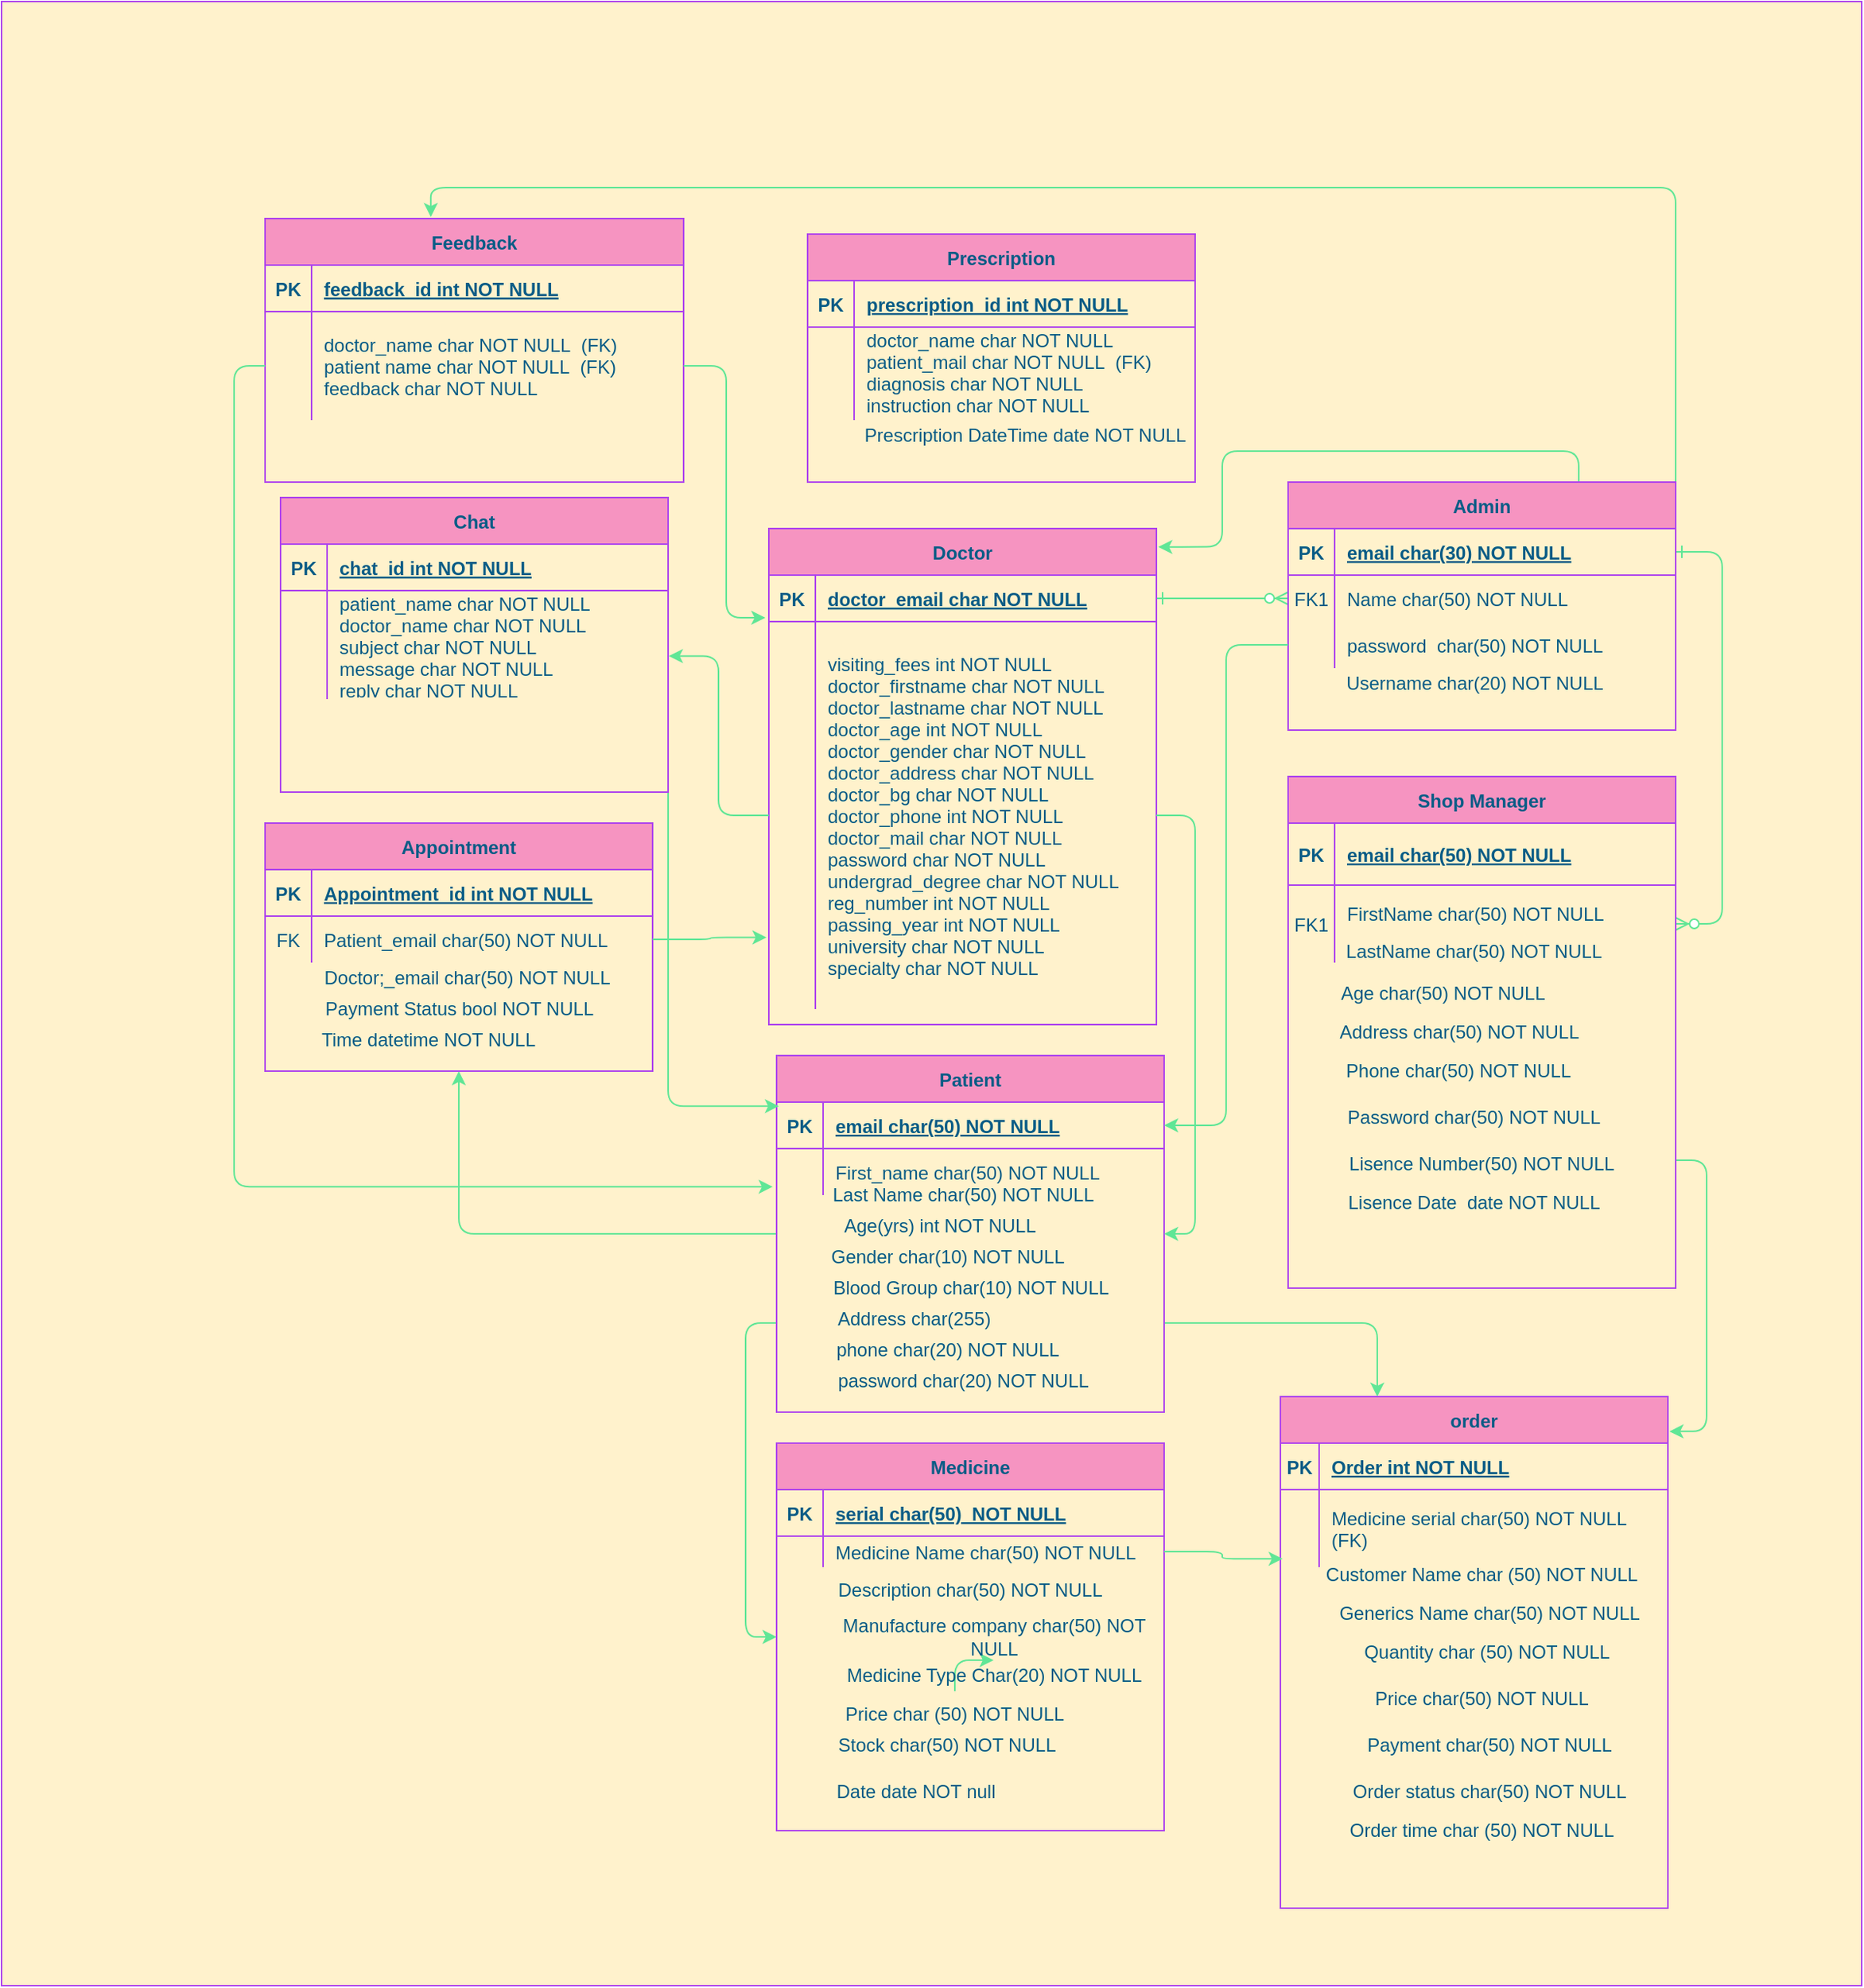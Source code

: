 <mxfile version="15.6.2" type="github">
  <diagram id="R2lEEEUBdFMjLlhIrx00" name="Page-1">
    <mxGraphModel dx="2128" dy="1639" grid="1" gridSize="10" guides="1" tooltips="1" connect="1" arrows="1" fold="1" page="1" pageScale="1" pageWidth="850" pageHeight="1100" math="0" shadow="0" extFonts="Permanent Marker^https://fonts.googleapis.com/css?family=Permanent+Marker">
      <root>
        <mxCell id="0" />
        <mxCell id="1" parent="0" />
        <mxCell id="7vrFoq9NtRcF2gPejOXU-40" value="" style="rounded=0;whiteSpace=wrap;html=1;sketch=0;fontColor=#095C86;strokeColor=#AF45ED;fillColor=#FFF2CC;" vertex="1" parent="1">
          <mxGeometry x="-380" y="-220" width="1200" height="1280" as="geometry" />
        </mxCell>
        <mxCell id="C-vyLk0tnHw3VtMMgP7b-1" value="" style="edgeStyle=entityRelationEdgeStyle;endArrow=ERzeroToMany;startArrow=ERone;endFill=1;startFill=0;strokeColor=#60E696;fontColor=#095C86;" parent="1" source="C-vyLk0tnHw3VtMMgP7b-24" target="C-vyLk0tnHw3VtMMgP7b-6" edge="1">
          <mxGeometry width="100" height="100" relative="1" as="geometry">
            <mxPoint x="340" y="720" as="sourcePoint" />
            <mxPoint x="440" y="620" as="targetPoint" />
          </mxGeometry>
        </mxCell>
        <mxCell id="C-vyLk0tnHw3VtMMgP7b-12" value="" style="edgeStyle=entityRelationEdgeStyle;endArrow=ERzeroToMany;startArrow=ERone;endFill=1;startFill=0;strokeColor=#60E696;fontColor=#095C86;" parent="1" source="C-vyLk0tnHw3VtMMgP7b-3" target="C-vyLk0tnHw3VtMMgP7b-17" edge="1">
          <mxGeometry width="100" height="100" relative="1" as="geometry">
            <mxPoint x="400" y="180" as="sourcePoint" />
            <mxPoint x="460" y="205" as="targetPoint" />
          </mxGeometry>
        </mxCell>
        <mxCell id="7vrFoq9NtRcF2gPejOXU-26" style="edgeStyle=orthogonalEdgeStyle;rounded=1;sketch=0;orthogonalLoop=1;jettySize=auto;html=1;exitX=0.75;exitY=0;exitDx=0;exitDy=0;entryX=1.005;entryY=0.037;entryDx=0;entryDy=0;entryPerimeter=0;fontColor=#095C86;strokeColor=#60E696;fillColor=#F694C1;" edge="1" parent="1" source="C-vyLk0tnHw3VtMMgP7b-2" target="C-vyLk0tnHw3VtMMgP7b-23">
          <mxGeometry relative="1" as="geometry" />
        </mxCell>
        <mxCell id="7vrFoq9NtRcF2gPejOXU-33" style="edgeStyle=orthogonalEdgeStyle;rounded=1;sketch=0;orthogonalLoop=1;jettySize=auto;html=1;exitX=1;exitY=0;exitDx=0;exitDy=0;entryX=0.396;entryY=-0.006;entryDx=0;entryDy=0;entryPerimeter=0;fontColor=#095C86;strokeColor=#60E696;fillColor=#F694C1;" edge="1" parent="1" source="C-vyLk0tnHw3VtMMgP7b-2" target="6FN3mS5QUVpb9e6-_Hy7-29">
          <mxGeometry relative="1" as="geometry" />
        </mxCell>
        <mxCell id="C-vyLk0tnHw3VtMMgP7b-2" value="Admin" style="shape=table;startSize=30;container=1;collapsible=1;childLayout=tableLayout;fixedRows=1;rowLines=0;fontStyle=1;align=center;resizeLast=1;fillColor=#F694C1;strokeColor=#AF45ED;fontColor=#095C86;" parent="1" vertex="1">
          <mxGeometry x="450" y="90" width="250" height="160" as="geometry" />
        </mxCell>
        <mxCell id="C-vyLk0tnHw3VtMMgP7b-3" value="" style="shape=partialRectangle;collapsible=0;dropTarget=0;pointerEvents=0;fillColor=none;points=[[0,0.5],[1,0.5]];portConstraint=eastwest;top=0;left=0;right=0;bottom=1;strokeColor=#AF45ED;fontColor=#095C86;" parent="C-vyLk0tnHw3VtMMgP7b-2" vertex="1">
          <mxGeometry y="30" width="250" height="30" as="geometry" />
        </mxCell>
        <mxCell id="C-vyLk0tnHw3VtMMgP7b-4" value="PK" style="shape=partialRectangle;overflow=hidden;connectable=0;fillColor=none;top=0;left=0;bottom=0;right=0;fontStyle=1;strokeColor=#AF45ED;fontColor=#095C86;" parent="C-vyLk0tnHw3VtMMgP7b-3" vertex="1">
          <mxGeometry width="30" height="30" as="geometry">
            <mxRectangle width="30" height="30" as="alternateBounds" />
          </mxGeometry>
        </mxCell>
        <mxCell id="C-vyLk0tnHw3VtMMgP7b-5" value="email char(30) NOT NULL " style="shape=partialRectangle;overflow=hidden;connectable=0;fillColor=none;top=0;left=0;bottom=0;right=0;align=left;spacingLeft=6;fontStyle=5;strokeColor=#AF45ED;fontColor=#095C86;" parent="C-vyLk0tnHw3VtMMgP7b-3" vertex="1">
          <mxGeometry x="30" width="220" height="30" as="geometry">
            <mxRectangle width="220" height="30" as="alternateBounds" />
          </mxGeometry>
        </mxCell>
        <mxCell id="C-vyLk0tnHw3VtMMgP7b-6" value="" style="shape=partialRectangle;collapsible=0;dropTarget=0;pointerEvents=0;fillColor=none;points=[[0,0.5],[1,0.5]];portConstraint=eastwest;top=0;left=0;right=0;bottom=0;strokeColor=#AF45ED;fontColor=#095C86;" parent="C-vyLk0tnHw3VtMMgP7b-2" vertex="1">
          <mxGeometry y="60" width="250" height="30" as="geometry" />
        </mxCell>
        <mxCell id="C-vyLk0tnHw3VtMMgP7b-7" value="FK1" style="shape=partialRectangle;overflow=hidden;connectable=0;fillColor=none;top=0;left=0;bottom=0;right=0;strokeColor=#AF45ED;fontColor=#095C86;" parent="C-vyLk0tnHw3VtMMgP7b-6" vertex="1">
          <mxGeometry width="30" height="30" as="geometry">
            <mxRectangle width="30" height="30" as="alternateBounds" />
          </mxGeometry>
        </mxCell>
        <mxCell id="C-vyLk0tnHw3VtMMgP7b-8" value="Name char(50) NOT NULL" style="shape=partialRectangle;overflow=hidden;connectable=0;fillColor=none;top=0;left=0;bottom=0;right=0;align=left;spacingLeft=6;strokeColor=#AF45ED;fontColor=#095C86;" parent="C-vyLk0tnHw3VtMMgP7b-6" vertex="1">
          <mxGeometry x="30" width="220" height="30" as="geometry">
            <mxRectangle width="220" height="30" as="alternateBounds" />
          </mxGeometry>
        </mxCell>
        <mxCell id="C-vyLk0tnHw3VtMMgP7b-9" value="" style="shape=partialRectangle;collapsible=0;dropTarget=0;pointerEvents=0;fillColor=none;points=[[0,0.5],[1,0.5]];portConstraint=eastwest;top=0;left=0;right=0;bottom=0;strokeColor=#AF45ED;fontColor=#095C86;" parent="C-vyLk0tnHw3VtMMgP7b-2" vertex="1">
          <mxGeometry y="90" width="250" height="30" as="geometry" />
        </mxCell>
        <mxCell id="C-vyLk0tnHw3VtMMgP7b-10" value="" style="shape=partialRectangle;overflow=hidden;connectable=0;fillColor=none;top=0;left=0;bottom=0;right=0;strokeColor=#AF45ED;fontColor=#095C86;" parent="C-vyLk0tnHw3VtMMgP7b-9" vertex="1">
          <mxGeometry width="30" height="30" as="geometry">
            <mxRectangle width="30" height="30" as="alternateBounds" />
          </mxGeometry>
        </mxCell>
        <mxCell id="C-vyLk0tnHw3VtMMgP7b-11" value="password  char(50) NOT NULL" style="shape=partialRectangle;overflow=hidden;connectable=0;fillColor=none;top=0;left=0;bottom=0;right=0;align=left;spacingLeft=6;strokeColor=#AF45ED;fontColor=#095C86;" parent="C-vyLk0tnHw3VtMMgP7b-9" vertex="1">
          <mxGeometry x="30" width="220" height="30" as="geometry">
            <mxRectangle width="220" height="30" as="alternateBounds" />
          </mxGeometry>
        </mxCell>
        <mxCell id="7vrFoq9NtRcF2gPejOXU-25" style="edgeStyle=orthogonalEdgeStyle;rounded=1;sketch=0;orthogonalLoop=1;jettySize=auto;html=1;exitX=1;exitY=0.75;exitDx=0;exitDy=0;entryX=1.004;entryY=0.068;entryDx=0;entryDy=0;entryPerimeter=0;fontColor=#095C86;strokeColor=#60E696;fillColor=#F694C1;" edge="1" parent="1" source="C-vyLk0tnHw3VtMMgP7b-13" target="6FN3mS5QUVpb9e6-_Hy7-36">
          <mxGeometry relative="1" as="geometry" />
        </mxCell>
        <mxCell id="C-vyLk0tnHw3VtMMgP7b-13" value="Shop Manager" style="shape=table;startSize=30;container=1;collapsible=1;childLayout=tableLayout;fixedRows=1;rowLines=0;fontStyle=1;align=center;resizeLast=1;fillColor=#F694C1;strokeColor=#AF45ED;fontColor=#095C86;" parent="1" vertex="1">
          <mxGeometry x="450" y="280" width="250" height="330" as="geometry" />
        </mxCell>
        <mxCell id="C-vyLk0tnHw3VtMMgP7b-14" value="" style="shape=partialRectangle;collapsible=0;dropTarget=0;pointerEvents=0;fillColor=none;points=[[0,0.5],[1,0.5]];portConstraint=eastwest;top=0;left=0;right=0;bottom=1;strokeColor=#AF45ED;fontColor=#095C86;" parent="C-vyLk0tnHw3VtMMgP7b-13" vertex="1">
          <mxGeometry y="30" width="250" height="40" as="geometry" />
        </mxCell>
        <mxCell id="C-vyLk0tnHw3VtMMgP7b-15" value="PK" style="shape=partialRectangle;overflow=hidden;connectable=0;fillColor=none;top=0;left=0;bottom=0;right=0;fontStyle=1;strokeColor=#AF45ED;fontColor=#095C86;" parent="C-vyLk0tnHw3VtMMgP7b-14" vertex="1">
          <mxGeometry width="30" height="40" as="geometry">
            <mxRectangle width="30" height="40" as="alternateBounds" />
          </mxGeometry>
        </mxCell>
        <mxCell id="C-vyLk0tnHw3VtMMgP7b-16" value="email char(50) NOT NULL " style="shape=partialRectangle;overflow=hidden;connectable=0;fillColor=none;top=0;left=0;bottom=0;right=0;align=left;spacingLeft=6;fontStyle=5;strokeColor=#AF45ED;fontColor=#095C86;" parent="C-vyLk0tnHw3VtMMgP7b-14" vertex="1">
          <mxGeometry x="30" width="220" height="40" as="geometry">
            <mxRectangle width="220" height="40" as="alternateBounds" />
          </mxGeometry>
        </mxCell>
        <mxCell id="C-vyLk0tnHw3VtMMgP7b-17" value="" style="shape=partialRectangle;collapsible=0;dropTarget=0;pointerEvents=0;fillColor=none;points=[[0,0.5],[1,0.5]];portConstraint=eastwest;top=0;left=0;right=0;bottom=0;strokeColor=#AF45ED;fontColor=#095C86;" parent="C-vyLk0tnHw3VtMMgP7b-13" vertex="1">
          <mxGeometry y="70" width="250" height="50" as="geometry" />
        </mxCell>
        <mxCell id="C-vyLk0tnHw3VtMMgP7b-18" value="FK1" style="shape=partialRectangle;overflow=hidden;connectable=0;fillColor=none;top=0;left=0;bottom=0;right=0;strokeColor=#AF45ED;fontColor=#095C86;" parent="C-vyLk0tnHw3VtMMgP7b-17" vertex="1">
          <mxGeometry width="30" height="50" as="geometry">
            <mxRectangle width="30" height="50" as="alternateBounds" />
          </mxGeometry>
        </mxCell>
        <mxCell id="C-vyLk0tnHw3VtMMgP7b-19" value="FirstName char(50) NOT NULL&#xa;" style="shape=partialRectangle;overflow=hidden;connectable=0;fillColor=none;top=0;left=0;bottom=0;right=0;align=left;spacingLeft=6;strokeColor=#AF45ED;fontColor=#095C86;" parent="C-vyLk0tnHw3VtMMgP7b-17" vertex="1">
          <mxGeometry x="30" width="220" height="50" as="geometry">
            <mxRectangle width="220" height="50" as="alternateBounds" />
          </mxGeometry>
        </mxCell>
        <mxCell id="C-vyLk0tnHw3VtMMgP7b-23" value="Doctor" style="shape=table;startSize=30;container=1;collapsible=1;childLayout=tableLayout;fixedRows=1;rowLines=0;fontStyle=1;align=center;resizeLast=1;fillColor=#F694C1;strokeColor=#AF45ED;fontColor=#095C86;" parent="1" vertex="1">
          <mxGeometry x="115" y="120" width="250" height="320" as="geometry" />
        </mxCell>
        <mxCell id="C-vyLk0tnHw3VtMMgP7b-24" value="" style="shape=partialRectangle;collapsible=0;dropTarget=0;pointerEvents=0;fillColor=none;points=[[0,0.5],[1,0.5]];portConstraint=eastwest;top=0;left=0;right=0;bottom=1;strokeColor=#AF45ED;fontColor=#095C86;" parent="C-vyLk0tnHw3VtMMgP7b-23" vertex="1">
          <mxGeometry y="30" width="250" height="30" as="geometry" />
        </mxCell>
        <mxCell id="C-vyLk0tnHw3VtMMgP7b-25" value="PK" style="shape=partialRectangle;overflow=hidden;connectable=0;fillColor=none;top=0;left=0;bottom=0;right=0;fontStyle=1;strokeColor=#AF45ED;fontColor=#095C86;" parent="C-vyLk0tnHw3VtMMgP7b-24" vertex="1">
          <mxGeometry width="30" height="30" as="geometry">
            <mxRectangle width="30" height="30" as="alternateBounds" />
          </mxGeometry>
        </mxCell>
        <mxCell id="C-vyLk0tnHw3VtMMgP7b-26" value="doctor_email char NOT NULL" style="shape=partialRectangle;overflow=hidden;connectable=0;fillColor=none;top=0;left=0;bottom=0;right=0;align=left;spacingLeft=6;fontStyle=5;strokeColor=#AF45ED;fontColor=#095C86;" parent="C-vyLk0tnHw3VtMMgP7b-24" vertex="1">
          <mxGeometry x="30" width="220" height="30" as="geometry">
            <mxRectangle width="220" height="30" as="alternateBounds" />
          </mxGeometry>
        </mxCell>
        <mxCell id="C-vyLk0tnHw3VtMMgP7b-27" value="" style="shape=partialRectangle;collapsible=0;dropTarget=0;pointerEvents=0;fillColor=none;points=[[0,0.5],[1,0.5]];portConstraint=eastwest;top=0;left=0;right=0;bottom=0;strokeColor=#AF45ED;fontColor=#095C86;" parent="C-vyLk0tnHw3VtMMgP7b-23" vertex="1">
          <mxGeometry y="60" width="250" height="250" as="geometry" />
        </mxCell>
        <mxCell id="C-vyLk0tnHw3VtMMgP7b-28" value="" style="shape=partialRectangle;overflow=hidden;connectable=0;fillColor=none;top=0;left=0;bottom=0;right=0;strokeColor=#AF45ED;fontColor=#095C86;" parent="C-vyLk0tnHw3VtMMgP7b-27" vertex="1">
          <mxGeometry width="30" height="250" as="geometry">
            <mxRectangle width="30" height="250" as="alternateBounds" />
          </mxGeometry>
        </mxCell>
        <mxCell id="C-vyLk0tnHw3VtMMgP7b-29" value="visiting_fees int NOT NULL&#xa;doctor_firstname char NOT NULL&#xa;doctor_lastname char NOT NULL&#xa;doctor_age int NOT NULL&#xa;doctor_gender char NOT NULL&#xa;doctor_address char NOT NULL&#xa;doctor_bg char NOT NULL&#xa;doctor_phone int NOT NULL&#xa;doctor_mail char NOT NULL&#xa;password char NOT NULL&#xa;undergrad_degree char NOT NULL&#xa;reg_number int NOT NULL&#xa;passing_year int NOT NULL&#xa;university char NOT NULL&#xa;specialty char NOT NULL" style="shape=partialRectangle;overflow=hidden;connectable=0;fillColor=none;top=0;left=0;bottom=0;right=0;align=left;spacingLeft=6;strokeColor=#AF45ED;fontColor=#095C86;" parent="C-vyLk0tnHw3VtMMgP7b-27" vertex="1">
          <mxGeometry x="30" width="220" height="250" as="geometry">
            <mxRectangle width="220" height="250" as="alternateBounds" />
          </mxGeometry>
        </mxCell>
        <mxCell id="7vrFoq9NtRcF2gPejOXU-23" style="edgeStyle=orthogonalEdgeStyle;rounded=1;sketch=0;orthogonalLoop=1;jettySize=auto;html=1;exitX=0;exitY=0.75;exitDx=0;exitDy=0;entryX=0;entryY=0.5;entryDx=0;entryDy=0;fontColor=#095C86;strokeColor=#60E696;fillColor=#F694C1;" edge="1" parent="1" source="6FN3mS5QUVpb9e6-_Hy7-1" target="6FN3mS5QUVpb9e6-_Hy7-43">
          <mxGeometry relative="1" as="geometry" />
        </mxCell>
        <mxCell id="7vrFoq9NtRcF2gPejOXU-24" style="edgeStyle=orthogonalEdgeStyle;rounded=1;sketch=0;orthogonalLoop=1;jettySize=auto;html=1;exitX=1;exitY=0.75;exitDx=0;exitDy=0;entryX=0.25;entryY=0;entryDx=0;entryDy=0;fontColor=#095C86;strokeColor=#60E696;fillColor=#F694C1;" edge="1" parent="1" source="6FN3mS5QUVpb9e6-_Hy7-1" target="6FN3mS5QUVpb9e6-_Hy7-36">
          <mxGeometry relative="1" as="geometry" />
        </mxCell>
        <mxCell id="7vrFoq9NtRcF2gPejOXU-29" style="edgeStyle=orthogonalEdgeStyle;rounded=1;sketch=0;orthogonalLoop=1;jettySize=auto;html=1;exitX=0;exitY=0.5;exitDx=0;exitDy=0;entryX=0.5;entryY=1;entryDx=0;entryDy=0;fontColor=#095C86;strokeColor=#60E696;fillColor=#F694C1;" edge="1" parent="1" source="6FN3mS5QUVpb9e6-_Hy7-1" target="6FN3mS5QUVpb9e6-_Hy7-22">
          <mxGeometry relative="1" as="geometry" />
        </mxCell>
        <mxCell id="6FN3mS5QUVpb9e6-_Hy7-1" value="Patient" style="shape=table;startSize=30;container=1;collapsible=1;childLayout=tableLayout;fixedRows=1;rowLines=0;fontStyle=1;align=center;resizeLast=1;fillColor=#F694C1;strokeColor=#AF45ED;fontColor=#095C86;" parent="1" vertex="1">
          <mxGeometry x="120" y="460" width="250" height="230" as="geometry" />
        </mxCell>
        <mxCell id="6FN3mS5QUVpb9e6-_Hy7-2" value="" style="shape=partialRectangle;collapsible=0;dropTarget=0;pointerEvents=0;fillColor=none;points=[[0,0.5],[1,0.5]];portConstraint=eastwest;top=0;left=0;right=0;bottom=1;strokeColor=#AF45ED;fontColor=#095C86;" parent="6FN3mS5QUVpb9e6-_Hy7-1" vertex="1">
          <mxGeometry y="30" width="250" height="30" as="geometry" />
        </mxCell>
        <mxCell id="6FN3mS5QUVpb9e6-_Hy7-3" value="PK" style="shape=partialRectangle;overflow=hidden;connectable=0;fillColor=none;top=0;left=0;bottom=0;right=0;fontStyle=1;strokeColor=#AF45ED;fontColor=#095C86;" parent="6FN3mS5QUVpb9e6-_Hy7-2" vertex="1">
          <mxGeometry width="30" height="30" as="geometry">
            <mxRectangle width="30" height="30" as="alternateBounds" />
          </mxGeometry>
        </mxCell>
        <mxCell id="6FN3mS5QUVpb9e6-_Hy7-4" value="email char(50) NOT NULL " style="shape=partialRectangle;overflow=hidden;connectable=0;fillColor=none;top=0;left=0;bottom=0;right=0;align=left;spacingLeft=6;fontStyle=5;strokeColor=#AF45ED;fontColor=#095C86;" parent="6FN3mS5QUVpb9e6-_Hy7-2" vertex="1">
          <mxGeometry x="30" width="220" height="30" as="geometry">
            <mxRectangle width="220" height="30" as="alternateBounds" />
          </mxGeometry>
        </mxCell>
        <mxCell id="6FN3mS5QUVpb9e6-_Hy7-5" value="" style="shape=partialRectangle;collapsible=0;dropTarget=0;pointerEvents=0;fillColor=none;points=[[0,0.5],[1,0.5]];portConstraint=eastwest;top=0;left=0;right=0;bottom=0;strokeColor=#AF45ED;fontColor=#095C86;" parent="6FN3mS5QUVpb9e6-_Hy7-1" vertex="1">
          <mxGeometry y="60" width="250" height="30" as="geometry" />
        </mxCell>
        <mxCell id="6FN3mS5QUVpb9e6-_Hy7-6" value="" style="shape=partialRectangle;overflow=hidden;connectable=0;fillColor=none;top=0;left=0;bottom=0;right=0;strokeColor=#AF45ED;fontColor=#095C86;" parent="6FN3mS5QUVpb9e6-_Hy7-5" vertex="1">
          <mxGeometry width="30" height="30" as="geometry">
            <mxRectangle width="30" height="30" as="alternateBounds" />
          </mxGeometry>
        </mxCell>
        <mxCell id="6FN3mS5QUVpb9e6-_Hy7-7" value="First_name char(50) NOT NULL" style="shape=partialRectangle;overflow=hidden;connectable=0;fillColor=none;top=0;left=0;bottom=0;right=0;align=left;spacingLeft=6;strokeColor=#AF45ED;fontColor=#095C86;" parent="6FN3mS5QUVpb9e6-_Hy7-5" vertex="1">
          <mxGeometry x="30" width="220" height="30" as="geometry">
            <mxRectangle width="220" height="30" as="alternateBounds" />
          </mxGeometry>
        </mxCell>
        <mxCell id="6FN3mS5QUVpb9e6-_Hy7-8" value="Prescription" style="shape=table;startSize=30;container=1;collapsible=1;childLayout=tableLayout;fixedRows=1;rowLines=0;fontStyle=1;align=center;resizeLast=1;fillColor=#F694C1;strokeColor=#AF45ED;fontColor=#095C86;" parent="1" vertex="1">
          <mxGeometry x="140" y="-70" width="250" height="160" as="geometry" />
        </mxCell>
        <mxCell id="6FN3mS5QUVpb9e6-_Hy7-9" value="" style="shape=partialRectangle;collapsible=0;dropTarget=0;pointerEvents=0;fillColor=none;points=[[0,0.5],[1,0.5]];portConstraint=eastwest;top=0;left=0;right=0;bottom=1;strokeColor=#AF45ED;fontColor=#095C86;" parent="6FN3mS5QUVpb9e6-_Hy7-8" vertex="1">
          <mxGeometry y="30" width="250" height="30" as="geometry" />
        </mxCell>
        <mxCell id="6FN3mS5QUVpb9e6-_Hy7-10" value="PK" style="shape=partialRectangle;overflow=hidden;connectable=0;fillColor=none;top=0;left=0;bottom=0;right=0;fontStyle=1;strokeColor=#AF45ED;fontColor=#095C86;" parent="6FN3mS5QUVpb9e6-_Hy7-9" vertex="1">
          <mxGeometry width="30" height="30" as="geometry">
            <mxRectangle width="30" height="30" as="alternateBounds" />
          </mxGeometry>
        </mxCell>
        <mxCell id="6FN3mS5QUVpb9e6-_Hy7-11" value="prescription_id int NOT NULL" style="shape=partialRectangle;overflow=hidden;connectable=0;fillColor=none;top=0;left=0;bottom=0;right=0;align=left;spacingLeft=6;fontStyle=5;strokeColor=#AF45ED;fontColor=#095C86;" parent="6FN3mS5QUVpb9e6-_Hy7-9" vertex="1">
          <mxGeometry x="30" width="220" height="30" as="geometry">
            <mxRectangle width="220" height="30" as="alternateBounds" />
          </mxGeometry>
        </mxCell>
        <mxCell id="6FN3mS5QUVpb9e6-_Hy7-12" value="" style="shape=partialRectangle;collapsible=0;dropTarget=0;pointerEvents=0;fillColor=none;points=[[0,0.5],[1,0.5]];portConstraint=eastwest;top=0;left=0;right=0;bottom=0;strokeColor=#AF45ED;fontColor=#095C86;" parent="6FN3mS5QUVpb9e6-_Hy7-8" vertex="1">
          <mxGeometry y="60" width="250" height="60" as="geometry" />
        </mxCell>
        <mxCell id="6FN3mS5QUVpb9e6-_Hy7-13" value="" style="shape=partialRectangle;overflow=hidden;connectable=0;fillColor=none;top=0;left=0;bottom=0;right=0;strokeColor=#AF45ED;fontColor=#095C86;" parent="6FN3mS5QUVpb9e6-_Hy7-12" vertex="1">
          <mxGeometry width="30" height="60" as="geometry">
            <mxRectangle width="30" height="60" as="alternateBounds" />
          </mxGeometry>
        </mxCell>
        <mxCell id="6FN3mS5QUVpb9e6-_Hy7-14" value="doctor_name char NOT NULL&#xa;patient_mail char NOT NULL  (FK)&#xa;diagnosis char NOT NULL&#xa;instruction char NOT NULL&#xa;" style="shape=partialRectangle;overflow=hidden;connectable=0;fillColor=none;top=0;left=0;bottom=0;right=0;align=left;spacingLeft=6;strokeColor=#AF45ED;fontColor=#095C86;" parent="6FN3mS5QUVpb9e6-_Hy7-12" vertex="1">
          <mxGeometry x="30" width="220" height="60" as="geometry">
            <mxRectangle width="220" height="60" as="alternateBounds" />
          </mxGeometry>
        </mxCell>
        <mxCell id="7vrFoq9NtRcF2gPejOXU-35" style="edgeStyle=orthogonalEdgeStyle;rounded=1;sketch=0;orthogonalLoop=1;jettySize=auto;html=1;exitX=1;exitY=1;exitDx=0;exitDy=0;entryX=0.006;entryY=0.087;entryDx=0;entryDy=0;entryPerimeter=0;fontColor=#095C86;strokeColor=#60E696;fillColor=#F694C1;" edge="1" parent="1" source="6FN3mS5QUVpb9e6-_Hy7-15" target="6FN3mS5QUVpb9e6-_Hy7-2">
          <mxGeometry relative="1" as="geometry" />
        </mxCell>
        <mxCell id="6FN3mS5QUVpb9e6-_Hy7-15" value="Chat" style="shape=table;startSize=30;container=1;collapsible=1;childLayout=tableLayout;fixedRows=1;rowLines=0;fontStyle=1;align=center;resizeLast=1;fillColor=#F694C1;strokeColor=#AF45ED;fontColor=#095C86;" parent="1" vertex="1">
          <mxGeometry x="-200" y="100" width="250" height="190" as="geometry" />
        </mxCell>
        <mxCell id="6FN3mS5QUVpb9e6-_Hy7-16" value="" style="shape=partialRectangle;collapsible=0;dropTarget=0;pointerEvents=0;fillColor=none;points=[[0,0.5],[1,0.5]];portConstraint=eastwest;top=0;left=0;right=0;bottom=1;strokeColor=#AF45ED;fontColor=#095C86;" parent="6FN3mS5QUVpb9e6-_Hy7-15" vertex="1">
          <mxGeometry y="30" width="250" height="30" as="geometry" />
        </mxCell>
        <mxCell id="6FN3mS5QUVpb9e6-_Hy7-17" value="PK" style="shape=partialRectangle;overflow=hidden;connectable=0;fillColor=none;top=0;left=0;bottom=0;right=0;fontStyle=1;strokeColor=#AF45ED;fontColor=#095C86;" parent="6FN3mS5QUVpb9e6-_Hy7-16" vertex="1">
          <mxGeometry width="30" height="30" as="geometry">
            <mxRectangle width="30" height="30" as="alternateBounds" />
          </mxGeometry>
        </mxCell>
        <mxCell id="6FN3mS5QUVpb9e6-_Hy7-18" value="chat_id int NOT NULL" style="shape=partialRectangle;overflow=hidden;connectable=0;fillColor=none;top=0;left=0;bottom=0;right=0;align=left;spacingLeft=6;fontStyle=5;strokeColor=#AF45ED;fontColor=#095C86;" parent="6FN3mS5QUVpb9e6-_Hy7-16" vertex="1">
          <mxGeometry x="30" width="220" height="30" as="geometry">
            <mxRectangle width="220" height="30" as="alternateBounds" />
          </mxGeometry>
        </mxCell>
        <mxCell id="6FN3mS5QUVpb9e6-_Hy7-19" value="" style="shape=partialRectangle;collapsible=0;dropTarget=0;pointerEvents=0;fillColor=none;points=[[0,0.5],[1,0.5]];portConstraint=eastwest;top=0;left=0;right=0;bottom=0;strokeColor=#AF45ED;fontColor=#095C86;" parent="6FN3mS5QUVpb9e6-_Hy7-15" vertex="1">
          <mxGeometry y="60" width="250" height="70" as="geometry" />
        </mxCell>
        <mxCell id="6FN3mS5QUVpb9e6-_Hy7-20" value="" style="shape=partialRectangle;overflow=hidden;connectable=0;fillColor=none;top=0;left=0;bottom=0;right=0;strokeColor=#AF45ED;fontColor=#095C86;" parent="6FN3mS5QUVpb9e6-_Hy7-19" vertex="1">
          <mxGeometry width="30" height="70" as="geometry">
            <mxRectangle width="30" height="70" as="alternateBounds" />
          </mxGeometry>
        </mxCell>
        <mxCell id="6FN3mS5QUVpb9e6-_Hy7-21" value="patient_name char NOT NULL&#xa;doctor_name char NOT NULL&#xa;subject char NOT NULL&#xa;message char NOT NULL&#xa;reply char NOT NULL&#xa;&#xa;" style="shape=partialRectangle;overflow=hidden;connectable=0;fillColor=none;top=0;left=0;bottom=0;right=0;align=left;spacingLeft=6;strokeColor=#AF45ED;fontColor=#095C86;" parent="6FN3mS5QUVpb9e6-_Hy7-19" vertex="1">
          <mxGeometry x="30" width="220" height="70" as="geometry">
            <mxRectangle width="220" height="70" as="alternateBounds" />
          </mxGeometry>
        </mxCell>
        <mxCell id="6FN3mS5QUVpb9e6-_Hy7-22" value="Appointment" style="shape=table;startSize=30;container=1;collapsible=1;childLayout=tableLayout;fixedRows=1;rowLines=0;fontStyle=1;align=center;resizeLast=1;fillColor=#F694C1;strokeColor=#AF45ED;fontColor=#095C86;" parent="1" vertex="1">
          <mxGeometry x="-210" y="310" width="250" height="160" as="geometry" />
        </mxCell>
        <mxCell id="6FN3mS5QUVpb9e6-_Hy7-23" value="" style="shape=partialRectangle;collapsible=0;dropTarget=0;pointerEvents=0;fillColor=none;points=[[0,0.5],[1,0.5]];portConstraint=eastwest;top=0;left=0;right=0;bottom=1;strokeColor=#AF45ED;fontColor=#095C86;" parent="6FN3mS5QUVpb9e6-_Hy7-22" vertex="1">
          <mxGeometry y="30" width="250" height="30" as="geometry" />
        </mxCell>
        <mxCell id="6FN3mS5QUVpb9e6-_Hy7-24" value="PK" style="shape=partialRectangle;overflow=hidden;connectable=0;fillColor=none;top=0;left=0;bottom=0;right=0;fontStyle=1;strokeColor=#AF45ED;fontColor=#095C86;" parent="6FN3mS5QUVpb9e6-_Hy7-23" vertex="1">
          <mxGeometry width="30" height="30" as="geometry">
            <mxRectangle width="30" height="30" as="alternateBounds" />
          </mxGeometry>
        </mxCell>
        <mxCell id="6FN3mS5QUVpb9e6-_Hy7-25" value="Appointment_id int NOT NULL " style="shape=partialRectangle;overflow=hidden;connectable=0;fillColor=none;top=0;left=0;bottom=0;right=0;align=left;spacingLeft=6;fontStyle=5;strokeColor=#AF45ED;fontColor=#095C86;" parent="6FN3mS5QUVpb9e6-_Hy7-23" vertex="1">
          <mxGeometry x="30" width="220" height="30" as="geometry">
            <mxRectangle width="220" height="30" as="alternateBounds" />
          </mxGeometry>
        </mxCell>
        <mxCell id="6FN3mS5QUVpb9e6-_Hy7-26" value="" style="shape=partialRectangle;collapsible=0;dropTarget=0;pointerEvents=0;fillColor=none;points=[[0,0.5],[1,0.5]];portConstraint=eastwest;top=0;left=0;right=0;bottom=0;strokeColor=#AF45ED;fontColor=#095C86;" parent="6FN3mS5QUVpb9e6-_Hy7-22" vertex="1">
          <mxGeometry y="60" width="250" height="30" as="geometry" />
        </mxCell>
        <mxCell id="6FN3mS5QUVpb9e6-_Hy7-27" value="FK" style="shape=partialRectangle;overflow=hidden;connectable=0;fillColor=none;top=0;left=0;bottom=0;right=0;strokeColor=#AF45ED;fontColor=#095C86;" parent="6FN3mS5QUVpb9e6-_Hy7-26" vertex="1">
          <mxGeometry width="30" height="30" as="geometry">
            <mxRectangle width="30" height="30" as="alternateBounds" />
          </mxGeometry>
        </mxCell>
        <mxCell id="6FN3mS5QUVpb9e6-_Hy7-28" value="Patient_email char(50) NOT NULL" style="shape=partialRectangle;overflow=hidden;connectable=0;fillColor=none;top=0;left=0;bottom=0;right=0;align=left;spacingLeft=6;strokeColor=#AF45ED;fontColor=#095C86;" parent="6FN3mS5QUVpb9e6-_Hy7-26" vertex="1">
          <mxGeometry x="30" width="220" height="30" as="geometry">
            <mxRectangle width="220" height="30" as="alternateBounds" />
          </mxGeometry>
        </mxCell>
        <mxCell id="6FN3mS5QUVpb9e6-_Hy7-29" value="Feedback" style="shape=table;startSize=30;container=1;collapsible=1;childLayout=tableLayout;fixedRows=1;rowLines=0;fontStyle=1;align=center;resizeLast=1;fillColor=#F694C1;strokeColor=#AF45ED;fontColor=#095C86;" parent="1" vertex="1">
          <mxGeometry x="-210" y="-80" width="270" height="170" as="geometry" />
        </mxCell>
        <mxCell id="6FN3mS5QUVpb9e6-_Hy7-30" value="" style="shape=partialRectangle;collapsible=0;dropTarget=0;pointerEvents=0;fillColor=none;points=[[0,0.5],[1,0.5]];portConstraint=eastwest;top=0;left=0;right=0;bottom=1;strokeColor=#AF45ED;fontColor=#095C86;" parent="6FN3mS5QUVpb9e6-_Hy7-29" vertex="1">
          <mxGeometry y="30" width="270" height="30" as="geometry" />
        </mxCell>
        <mxCell id="6FN3mS5QUVpb9e6-_Hy7-31" value="PK" style="shape=partialRectangle;overflow=hidden;connectable=0;fillColor=none;top=0;left=0;bottom=0;right=0;fontStyle=1;strokeColor=#AF45ED;fontColor=#095C86;" parent="6FN3mS5QUVpb9e6-_Hy7-30" vertex="1">
          <mxGeometry width="30" height="30" as="geometry">
            <mxRectangle width="30" height="30" as="alternateBounds" />
          </mxGeometry>
        </mxCell>
        <mxCell id="6FN3mS5QUVpb9e6-_Hy7-32" value="feedback_id int NOT NULL" style="shape=partialRectangle;overflow=hidden;connectable=0;fillColor=none;top=0;left=0;bottom=0;right=0;align=left;spacingLeft=6;fontStyle=5;strokeColor=#AF45ED;fontColor=#095C86;" parent="6FN3mS5QUVpb9e6-_Hy7-30" vertex="1">
          <mxGeometry x="30" width="240" height="30" as="geometry">
            <mxRectangle width="240" height="30" as="alternateBounds" />
          </mxGeometry>
        </mxCell>
        <mxCell id="6FN3mS5QUVpb9e6-_Hy7-33" value="" style="shape=partialRectangle;collapsible=0;dropTarget=0;pointerEvents=0;fillColor=none;points=[[0,0.5],[1,0.5]];portConstraint=eastwest;top=0;left=0;right=0;bottom=0;strokeColor=#AF45ED;fontColor=#095C86;" parent="6FN3mS5QUVpb9e6-_Hy7-29" vertex="1">
          <mxGeometry y="60" width="270" height="70" as="geometry" />
        </mxCell>
        <mxCell id="6FN3mS5QUVpb9e6-_Hy7-34" value="" style="shape=partialRectangle;overflow=hidden;connectable=0;fillColor=none;top=0;left=0;bottom=0;right=0;strokeColor=#AF45ED;fontColor=#095C86;" parent="6FN3mS5QUVpb9e6-_Hy7-33" vertex="1">
          <mxGeometry width="30" height="70" as="geometry">
            <mxRectangle width="30" height="70" as="alternateBounds" />
          </mxGeometry>
        </mxCell>
        <mxCell id="6FN3mS5QUVpb9e6-_Hy7-35" value="doctor_name char NOT NULL  (FK)&#xa;patient name char NOT NULL  (FK)&#xa;feedback char NOT NULL" style="shape=partialRectangle;overflow=hidden;connectable=0;fillColor=none;top=0;left=0;bottom=0;right=0;align=left;spacingLeft=6;strokeColor=#AF45ED;fontColor=#095C86;fontStyle=0" parent="6FN3mS5QUVpb9e6-_Hy7-33" vertex="1">
          <mxGeometry x="30" width="240" height="70" as="geometry">
            <mxRectangle width="240" height="70" as="alternateBounds" />
          </mxGeometry>
        </mxCell>
        <mxCell id="6FN3mS5QUVpb9e6-_Hy7-36" value="order" style="shape=table;startSize=30;container=1;collapsible=1;childLayout=tableLayout;fixedRows=1;rowLines=0;fontStyle=1;align=center;resizeLast=1;fillColor=#F694C1;strokeColor=#AF45ED;fontColor=#095C86;" parent="1" vertex="1">
          <mxGeometry x="445" y="680" width="250" height="330" as="geometry" />
        </mxCell>
        <mxCell id="6FN3mS5QUVpb9e6-_Hy7-37" value="" style="shape=partialRectangle;collapsible=0;dropTarget=0;pointerEvents=0;fillColor=none;points=[[0,0.5],[1,0.5]];portConstraint=eastwest;top=0;left=0;right=0;bottom=1;strokeColor=#AF45ED;fontColor=#095C86;" parent="6FN3mS5QUVpb9e6-_Hy7-36" vertex="1">
          <mxGeometry y="30" width="250" height="30" as="geometry" />
        </mxCell>
        <mxCell id="6FN3mS5QUVpb9e6-_Hy7-38" value="PK" style="shape=partialRectangle;overflow=hidden;connectable=0;fillColor=none;top=0;left=0;bottom=0;right=0;fontStyle=1;strokeColor=#AF45ED;fontColor=#095C86;" parent="6FN3mS5QUVpb9e6-_Hy7-37" vertex="1">
          <mxGeometry width="25" height="30" as="geometry">
            <mxRectangle width="25" height="30" as="alternateBounds" />
          </mxGeometry>
        </mxCell>
        <mxCell id="6FN3mS5QUVpb9e6-_Hy7-39" value="Order int NOT NULL " style="shape=partialRectangle;overflow=hidden;connectable=0;fillColor=none;top=0;left=0;bottom=0;right=0;align=left;spacingLeft=6;fontStyle=5;strokeColor=#AF45ED;fontColor=#095C86;" parent="6FN3mS5QUVpb9e6-_Hy7-37" vertex="1">
          <mxGeometry x="25" width="225" height="30" as="geometry">
            <mxRectangle width="225" height="30" as="alternateBounds" />
          </mxGeometry>
        </mxCell>
        <mxCell id="6FN3mS5QUVpb9e6-_Hy7-40" value="" style="shape=partialRectangle;collapsible=0;dropTarget=0;pointerEvents=0;fillColor=none;points=[[0,0.5],[1,0.5]];portConstraint=eastwest;top=0;left=0;right=0;bottom=0;strokeColor=#AF45ED;fontColor=#095C86;" parent="6FN3mS5QUVpb9e6-_Hy7-36" vertex="1">
          <mxGeometry y="60" width="250" height="50" as="geometry" />
        </mxCell>
        <mxCell id="6FN3mS5QUVpb9e6-_Hy7-41" value="" style="shape=partialRectangle;overflow=hidden;connectable=0;fillColor=none;top=0;left=0;bottom=0;right=0;strokeColor=#AF45ED;fontColor=#095C86;" parent="6FN3mS5QUVpb9e6-_Hy7-40" vertex="1">
          <mxGeometry width="25" height="50" as="geometry">
            <mxRectangle width="25" height="50" as="alternateBounds" />
          </mxGeometry>
        </mxCell>
        <mxCell id="6FN3mS5QUVpb9e6-_Hy7-42" value="Medicine serial char(50) NOT NULL&#xa;(FK)" style="shape=partialRectangle;overflow=hidden;connectable=0;fillColor=none;top=0;left=0;bottom=0;right=0;align=left;spacingLeft=6;strokeColor=#AF45ED;fontColor=#095C86;" parent="6FN3mS5QUVpb9e6-_Hy7-40" vertex="1">
          <mxGeometry x="25" width="225" height="50" as="geometry">
            <mxRectangle width="225" height="50" as="alternateBounds" />
          </mxGeometry>
        </mxCell>
        <mxCell id="6FN3mS5QUVpb9e6-_Hy7-43" value="Medicine" style="shape=table;startSize=30;container=1;collapsible=1;childLayout=tableLayout;fixedRows=1;rowLines=0;fontStyle=1;align=center;resizeLast=1;fillColor=#F694C1;strokeColor=#AF45ED;fontColor=#095C86;" parent="1" vertex="1">
          <mxGeometry x="120" y="710" width="250" height="250" as="geometry" />
        </mxCell>
        <mxCell id="6FN3mS5QUVpb9e6-_Hy7-44" value="" style="shape=partialRectangle;collapsible=0;dropTarget=0;pointerEvents=0;fillColor=none;points=[[0,0.5],[1,0.5]];portConstraint=eastwest;top=0;left=0;right=0;bottom=1;strokeColor=#AF45ED;fontColor=#095C86;" parent="6FN3mS5QUVpb9e6-_Hy7-43" vertex="1">
          <mxGeometry y="30" width="250" height="30" as="geometry" />
        </mxCell>
        <mxCell id="6FN3mS5QUVpb9e6-_Hy7-45" value="PK" style="shape=partialRectangle;overflow=hidden;connectable=0;fillColor=none;top=0;left=0;bottom=0;right=0;fontStyle=1;strokeColor=#AF45ED;fontColor=#095C86;" parent="6FN3mS5QUVpb9e6-_Hy7-44" vertex="1">
          <mxGeometry width="30" height="30" as="geometry">
            <mxRectangle width="30" height="30" as="alternateBounds" />
          </mxGeometry>
        </mxCell>
        <mxCell id="6FN3mS5QUVpb9e6-_Hy7-46" value="serial char(50)  NOT NULL " style="shape=partialRectangle;overflow=hidden;connectable=0;fillColor=none;top=0;left=0;bottom=0;right=0;align=left;spacingLeft=6;fontStyle=5;strokeColor=#AF45ED;fontColor=#095C86;" parent="6FN3mS5QUVpb9e6-_Hy7-44" vertex="1">
          <mxGeometry x="30" width="220" height="30" as="geometry">
            <mxRectangle width="220" height="30" as="alternateBounds" />
          </mxGeometry>
        </mxCell>
        <mxCell id="6FN3mS5QUVpb9e6-_Hy7-47" value="" style="shape=partialRectangle;collapsible=0;dropTarget=0;pointerEvents=0;fillColor=none;points=[[0,0.5],[1,0.5]];portConstraint=eastwest;top=0;left=0;right=0;bottom=0;strokeColor=#AF45ED;fontColor=#095C86;" parent="6FN3mS5QUVpb9e6-_Hy7-43" vertex="1">
          <mxGeometry y="60" width="250" height="20" as="geometry" />
        </mxCell>
        <mxCell id="6FN3mS5QUVpb9e6-_Hy7-48" value="" style="shape=partialRectangle;overflow=hidden;connectable=0;fillColor=none;top=0;left=0;bottom=0;right=0;strokeColor=#AF45ED;fontColor=#095C86;" parent="6FN3mS5QUVpb9e6-_Hy7-47" vertex="1">
          <mxGeometry width="30" height="20" as="geometry">
            <mxRectangle width="30" height="20" as="alternateBounds" />
          </mxGeometry>
        </mxCell>
        <mxCell id="6FN3mS5QUVpb9e6-_Hy7-49" value="Medicine Name char(50) NOT NULL" style="shape=partialRectangle;overflow=hidden;connectable=0;fillColor=none;top=0;left=0;bottom=0;right=0;align=left;spacingLeft=6;strokeColor=#AF45ED;fontColor=#095C86;" parent="6FN3mS5QUVpb9e6-_Hy7-47" vertex="1">
          <mxGeometry x="30" width="220" height="20" as="geometry">
            <mxRectangle width="220" height="20" as="alternateBounds" />
          </mxGeometry>
        </mxCell>
        <mxCell id="pbnAwxIuvDMKmGqDNCXv-1" value="LastName char(50) NOT NULL" style="text;html=1;strokeColor=none;fillColor=none;align=center;verticalAlign=middle;whiteSpace=wrap;rounded=0;fontColor=#095C86;" parent="1" vertex="1">
          <mxGeometry x="480" y="380" width="180" height="25" as="geometry" />
        </mxCell>
        <mxCell id="pbnAwxIuvDMKmGqDNCXv-2" value="Age char(50) NOT NULL" style="text;html=1;strokeColor=none;fillColor=none;align=center;verticalAlign=middle;whiteSpace=wrap;rounded=0;fontColor=#095C86;" parent="1" vertex="1">
          <mxGeometry x="480" y="410" width="140" height="20" as="geometry" />
        </mxCell>
        <mxCell id="pbnAwxIuvDMKmGqDNCXv-3" value="Address char(50) NOT NULL" style="text;html=1;strokeColor=none;fillColor=none;align=center;verticalAlign=middle;whiteSpace=wrap;rounded=0;fontColor=#095C86;" parent="1" vertex="1">
          <mxGeometry x="472.5" y="430" width="175" height="30" as="geometry" />
        </mxCell>
        <mxCell id="pbnAwxIuvDMKmGqDNCXv-4" value="Phone char(50) NOT NULL" style="text;html=1;strokeColor=none;fillColor=none;align=center;verticalAlign=middle;whiteSpace=wrap;rounded=0;fontColor=#095C86;" parent="1" vertex="1">
          <mxGeometry x="470" y="460" width="180" height="20" as="geometry" />
        </mxCell>
        <mxCell id="pbnAwxIuvDMKmGqDNCXv-8" value="Password char(50) NOT NULL" style="text;html=1;strokeColor=none;fillColor=none;align=center;verticalAlign=middle;whiteSpace=wrap;rounded=0;fontColor=#095C86;" parent="1" vertex="1">
          <mxGeometry x="485" y="490" width="170" height="20" as="geometry" />
        </mxCell>
        <mxCell id="pbnAwxIuvDMKmGqDNCXv-9" value="Lisence Number(50) NOT NULL" style="text;html=1;strokeColor=none;fillColor=none;align=center;verticalAlign=middle;whiteSpace=wrap;rounded=0;fontColor=#095C86;" parent="1" vertex="1">
          <mxGeometry x="480" y="520" width="190" height="20" as="geometry" />
        </mxCell>
        <mxCell id="pbnAwxIuvDMKmGqDNCXv-10" value="Lisence Date&amp;nbsp; date NOT NULL" style="text;html=1;strokeColor=none;fillColor=none;align=center;verticalAlign=middle;whiteSpace=wrap;rounded=0;fontColor=#095C86;" parent="1" vertex="1">
          <mxGeometry x="475" y="540" width="190" height="30" as="geometry" />
        </mxCell>
        <mxCell id="pbnAwxIuvDMKmGqDNCXv-13" value="Description char(50) NOT NULL" style="text;html=1;strokeColor=none;fillColor=none;align=center;verticalAlign=middle;whiteSpace=wrap;rounded=0;fontColor=#095C86;" parent="1" vertex="1">
          <mxGeometry x="150" y="790" width="190" height="30" as="geometry" />
        </mxCell>
        <mxCell id="7vrFoq9NtRcF2gPejOXU-4" value="" style="edgeStyle=orthogonalEdgeStyle;curved=0;rounded=1;sketch=0;orthogonalLoop=1;jettySize=auto;html=1;fontColor=#095C86;strokeColor=#60E696;fillColor=#F694C1;" edge="1" parent="1" source="pbnAwxIuvDMKmGqDNCXv-14" target="7vrFoq9NtRcF2gPejOXU-3">
          <mxGeometry relative="1" as="geometry" />
        </mxCell>
        <mxCell id="pbnAwxIuvDMKmGqDNCXv-14" value="Price char (50) NOT NULL" style="text;html=1;strokeColor=none;fillColor=none;align=center;verticalAlign=middle;whiteSpace=wrap;rounded=0;fontColor=#095C86;" parent="1" vertex="1">
          <mxGeometry x="150" y="870" width="170" height="30" as="geometry" />
        </mxCell>
        <mxCell id="pbnAwxIuvDMKmGqDNCXv-15" value="Stock char(50) NOT NULL" style="text;html=1;strokeColor=none;fillColor=none;align=center;verticalAlign=middle;whiteSpace=wrap;rounded=0;fontColor=#095C86;" parent="1" vertex="1">
          <mxGeometry x="140" y="890" width="180" height="30" as="geometry" />
        </mxCell>
        <mxCell id="pbnAwxIuvDMKmGqDNCXv-18" value="Date date NOT null" style="text;html=1;strokeColor=none;fillColor=none;align=center;verticalAlign=middle;whiteSpace=wrap;rounded=0;fontColor=#095C86;" parent="1" vertex="1">
          <mxGeometry x="140" y="920" width="140" height="30" as="geometry" />
        </mxCell>
        <mxCell id="pbnAwxIuvDMKmGqDNCXv-19" value="Generics Name char(50) NOT NULL" style="text;html=1;strokeColor=none;fillColor=none;align=center;verticalAlign=middle;whiteSpace=wrap;rounded=0;fontColor=#095C86;" parent="1" vertex="1">
          <mxGeometry x="475" y="810" width="210" height="20" as="geometry" />
        </mxCell>
        <mxCell id="pbnAwxIuvDMKmGqDNCXv-20" value="Quantity char (50) NOT NULL&amp;nbsp;" style="text;html=1;strokeColor=none;fillColor=none;align=center;verticalAlign=middle;whiteSpace=wrap;rounded=0;fontColor=#095C86;" parent="1" vertex="1">
          <mxGeometry x="490" y="830" width="180" height="30" as="geometry" />
        </mxCell>
        <mxCell id="pbnAwxIuvDMKmGqDNCXv-21" value="Price char(50) NOT NULL" style="text;html=1;strokeColor=none;fillColor=none;align=center;verticalAlign=middle;whiteSpace=wrap;rounded=0;fontColor=#095C86;" parent="1" vertex="1">
          <mxGeometry x="480" y="860" width="190" height="30" as="geometry" />
        </mxCell>
        <mxCell id="pbnAwxIuvDMKmGqDNCXv-22" value="Payment char(50) NOT NULL" style="text;html=1;strokeColor=none;fillColor=none;align=center;verticalAlign=middle;whiteSpace=wrap;rounded=0;fontColor=#095C86;" parent="1" vertex="1">
          <mxGeometry x="485" y="890" width="190" height="30" as="geometry" />
        </mxCell>
        <mxCell id="pbnAwxIuvDMKmGqDNCXv-23" value="Order status char(50) NOT NULL" style="text;html=1;strokeColor=none;fillColor=none;align=center;verticalAlign=middle;whiteSpace=wrap;rounded=0;fontColor=#095C86;" parent="1" vertex="1">
          <mxGeometry x="485" y="920" width="190" height="30" as="geometry" />
        </mxCell>
        <mxCell id="pbnAwxIuvDMKmGqDNCXv-24" value="Order time char (50) NOT NULL" style="text;html=1;strokeColor=none;fillColor=none;align=center;verticalAlign=middle;whiteSpace=wrap;rounded=0;fontColor=#095C86;" parent="1" vertex="1">
          <mxGeometry x="485" y="950" width="180" height="20" as="geometry" />
        </mxCell>
        <mxCell id="8a75kNPDOQVL5s9D0EoL-2" value="Customer Name char (50) NOT NULL" style="text;html=1;strokeColor=none;fillColor=none;align=center;verticalAlign=middle;whiteSpace=wrap;rounded=0;fontColor=#095C86;" parent="1" vertex="1">
          <mxGeometry x="470" y="780" width="210" height="30" as="geometry" />
        </mxCell>
        <mxCell id="7vrFoq9NtRcF2gPejOXU-2" value="Prescription DateTime date NOT NULL" style="text;html=1;align=center;verticalAlign=middle;resizable=0;points=[];autosize=1;strokeColor=none;fillColor=none;fontColor=#095C86;" vertex="1" parent="1">
          <mxGeometry x="170" y="50" width="220" height="20" as="geometry" />
        </mxCell>
        <mxCell id="7vrFoq9NtRcF2gPejOXU-3" value="Manufacture company char(50) NOT &lt;br&gt;NULL" style="text;html=1;align=center;verticalAlign=middle;resizable=0;points=[];autosize=1;strokeColor=none;fillColor=none;fontColor=#095C86;" vertex="1" parent="1">
          <mxGeometry x="155" y="820" width="210" height="30" as="geometry" />
        </mxCell>
        <mxCell id="7vrFoq9NtRcF2gPejOXU-5" value="Medicine Type Char(20) NOT NULL&lt;br&gt;" style="text;html=1;align=center;verticalAlign=middle;resizable=0;points=[];autosize=1;strokeColor=none;fillColor=none;fontColor=#095C86;" vertex="1" parent="1">
          <mxGeometry x="155" y="850" width="210" height="20" as="geometry" />
        </mxCell>
        <mxCell id="7vrFoq9NtRcF2gPejOXU-6" value="Doctor;_email char(50) NOT NULL" style="text;html=1;align=center;verticalAlign=middle;resizable=0;points=[];autosize=1;strokeColor=none;fillColor=none;fontColor=#095C86;" vertex="1" parent="1">
          <mxGeometry x="-180" y="400" width="200" height="20" as="geometry" />
        </mxCell>
        <mxCell id="7vrFoq9NtRcF2gPejOXU-9" value="Payment Status bool NOT NULL" style="text;html=1;align=center;verticalAlign=middle;resizable=0;points=[];autosize=1;strokeColor=none;fillColor=none;fontColor=#095C86;" vertex="1" parent="1">
          <mxGeometry x="-180" y="420" width="190" height="20" as="geometry" />
        </mxCell>
        <mxCell id="7vrFoq9NtRcF2gPejOXU-12" value="Time datetime NOT NULL" style="text;html=1;align=center;verticalAlign=middle;resizable=0;points=[];autosize=1;strokeColor=none;fillColor=none;fontColor=#095C86;" vertex="1" parent="1">
          <mxGeometry x="-180" y="440" width="150" height="20" as="geometry" />
        </mxCell>
        <mxCell id="7vrFoq9NtRcF2gPejOXU-13" value="Last Name char(50) NOT NULL" style="text;html=1;align=center;verticalAlign=middle;resizable=0;points=[];autosize=1;strokeColor=none;fillColor=none;fontColor=#095C86;" vertex="1" parent="1">
          <mxGeometry x="150" y="540" width="180" height="20" as="geometry" />
        </mxCell>
        <mxCell id="7vrFoq9NtRcF2gPejOXU-14" value="Age(yrs) int NOT NULL" style="text;html=1;align=center;verticalAlign=middle;resizable=0;points=[];autosize=1;strokeColor=none;fillColor=none;fontColor=#095C86;" vertex="1" parent="1">
          <mxGeometry x="155" y="560" width="140" height="20" as="geometry" />
        </mxCell>
        <mxCell id="7vrFoq9NtRcF2gPejOXU-15" value="Gender char(10) NOT NULL" style="text;html=1;align=center;verticalAlign=middle;resizable=0;points=[];autosize=1;strokeColor=none;fillColor=none;fontColor=#095C86;" vertex="1" parent="1">
          <mxGeometry x="145" y="580" width="170" height="20" as="geometry" />
        </mxCell>
        <mxCell id="7vrFoq9NtRcF2gPejOXU-16" value="Blood Group char(10) NOT NULL" style="text;html=1;align=center;verticalAlign=middle;resizable=0;points=[];autosize=1;strokeColor=none;fillColor=none;fontColor=#095C86;" vertex="1" parent="1">
          <mxGeometry x="150" y="600" width="190" height="20" as="geometry" />
        </mxCell>
        <mxCell id="7vrFoq9NtRcF2gPejOXU-17" value="Address char(255)&amp;nbsp;" style="text;html=1;align=center;verticalAlign=middle;resizable=0;points=[];autosize=1;strokeColor=none;fillColor=none;fontColor=#095C86;" vertex="1" parent="1">
          <mxGeometry x="150" y="620" width="120" height="20" as="geometry" />
        </mxCell>
        <mxCell id="7vrFoq9NtRcF2gPejOXU-18" value="phone char(20) NOT NULL" style="text;html=1;align=center;verticalAlign=middle;resizable=0;points=[];autosize=1;strokeColor=none;fillColor=none;fontColor=#095C86;" vertex="1" parent="1">
          <mxGeometry x="150" y="640" width="160" height="20" as="geometry" />
        </mxCell>
        <mxCell id="7vrFoq9NtRcF2gPejOXU-19" value="password char(20) NOT NULL" style="text;html=1;align=center;verticalAlign=middle;resizable=0;points=[];autosize=1;strokeColor=none;fillColor=none;fontColor=#095C86;" vertex="1" parent="1">
          <mxGeometry x="150" y="660" width="180" height="20" as="geometry" />
        </mxCell>
        <mxCell id="7vrFoq9NtRcF2gPejOXU-20" value="Username char(20) NOT NULL" style="text;html=1;align=center;verticalAlign=middle;resizable=0;points=[];autosize=1;strokeColor=none;fillColor=none;fontColor=#095C86;" vertex="1" parent="1">
          <mxGeometry x="480" y="210" width="180" height="20" as="geometry" />
        </mxCell>
        <mxCell id="7vrFoq9NtRcF2gPejOXU-27" style="edgeStyle=orthogonalEdgeStyle;rounded=1;sketch=0;orthogonalLoop=1;jettySize=auto;html=1;exitX=0;exitY=0.5;exitDx=0;exitDy=0;entryX=1;entryY=0.5;entryDx=0;entryDy=0;fontColor=#095C86;strokeColor=#60E696;fillColor=#F694C1;" edge="1" parent="1" source="C-vyLk0tnHw3VtMMgP7b-9" target="6FN3mS5QUVpb9e6-_Hy7-2">
          <mxGeometry relative="1" as="geometry" />
        </mxCell>
        <mxCell id="7vrFoq9NtRcF2gPejOXU-28" style="edgeStyle=orthogonalEdgeStyle;rounded=1;sketch=0;orthogonalLoop=1;jettySize=auto;html=1;exitX=0;exitY=0.5;exitDx=0;exitDy=0;entryX=1.002;entryY=0.603;entryDx=0;entryDy=0;entryPerimeter=0;fontColor=#095C86;strokeColor=#60E696;fillColor=#F694C1;" edge="1" parent="1" source="C-vyLk0tnHw3VtMMgP7b-27" target="6FN3mS5QUVpb9e6-_Hy7-19">
          <mxGeometry relative="1" as="geometry" />
        </mxCell>
        <mxCell id="7vrFoq9NtRcF2gPejOXU-30" style="edgeStyle=orthogonalEdgeStyle;rounded=1;sketch=0;orthogonalLoop=1;jettySize=auto;html=1;exitX=1;exitY=0.5;exitDx=0;exitDy=0;entryX=-0.006;entryY=0.815;entryDx=0;entryDy=0;entryPerimeter=0;fontColor=#095C86;strokeColor=#60E696;fillColor=#F694C1;" edge="1" parent="1" source="6FN3mS5QUVpb9e6-_Hy7-26" target="C-vyLk0tnHw3VtMMgP7b-27">
          <mxGeometry relative="1" as="geometry" />
        </mxCell>
        <mxCell id="7vrFoq9NtRcF2gPejOXU-31" style="edgeStyle=orthogonalEdgeStyle;rounded=1;sketch=0;orthogonalLoop=1;jettySize=auto;html=1;exitX=1;exitY=0.5;exitDx=0;exitDy=0;entryX=-0.009;entryY=-0.01;entryDx=0;entryDy=0;entryPerimeter=0;fontColor=#095C86;strokeColor=#60E696;fillColor=#F694C1;" edge="1" parent="1" source="6FN3mS5QUVpb9e6-_Hy7-33" target="C-vyLk0tnHw3VtMMgP7b-27">
          <mxGeometry relative="1" as="geometry" />
        </mxCell>
        <mxCell id="7vrFoq9NtRcF2gPejOXU-34" style="edgeStyle=orthogonalEdgeStyle;rounded=1;sketch=0;orthogonalLoop=1;jettySize=auto;html=1;exitX=0;exitY=0.5;exitDx=0;exitDy=0;entryX=-0.01;entryY=0.82;entryDx=0;entryDy=0;entryPerimeter=0;fontColor=#095C86;strokeColor=#60E696;fillColor=#F694C1;" edge="1" parent="1" source="6FN3mS5QUVpb9e6-_Hy7-33" target="6FN3mS5QUVpb9e6-_Hy7-5">
          <mxGeometry relative="1" as="geometry" />
        </mxCell>
        <mxCell id="7vrFoq9NtRcF2gPejOXU-36" style="edgeStyle=orthogonalEdgeStyle;rounded=1;sketch=0;orthogonalLoop=1;jettySize=auto;html=1;exitX=1;exitY=0.5;exitDx=0;exitDy=0;entryX=1;entryY=0.5;entryDx=0;entryDy=0;fontColor=#095C86;strokeColor=#60E696;fillColor=#F694C1;" edge="1" parent="1" source="C-vyLk0tnHw3VtMMgP7b-27" target="6FN3mS5QUVpb9e6-_Hy7-1">
          <mxGeometry relative="1" as="geometry" />
        </mxCell>
        <mxCell id="7vrFoq9NtRcF2gPejOXU-37" style="edgeStyle=orthogonalEdgeStyle;rounded=1;sketch=0;orthogonalLoop=1;jettySize=auto;html=1;exitX=1;exitY=0.5;exitDx=0;exitDy=0;entryX=0.006;entryY=0.892;entryDx=0;entryDy=0;entryPerimeter=0;fontColor=#095C86;strokeColor=#60E696;fillColor=#F694C1;" edge="1" parent="1" source="6FN3mS5QUVpb9e6-_Hy7-47" target="6FN3mS5QUVpb9e6-_Hy7-40">
          <mxGeometry relative="1" as="geometry" />
        </mxCell>
      </root>
    </mxGraphModel>
  </diagram>
</mxfile>
